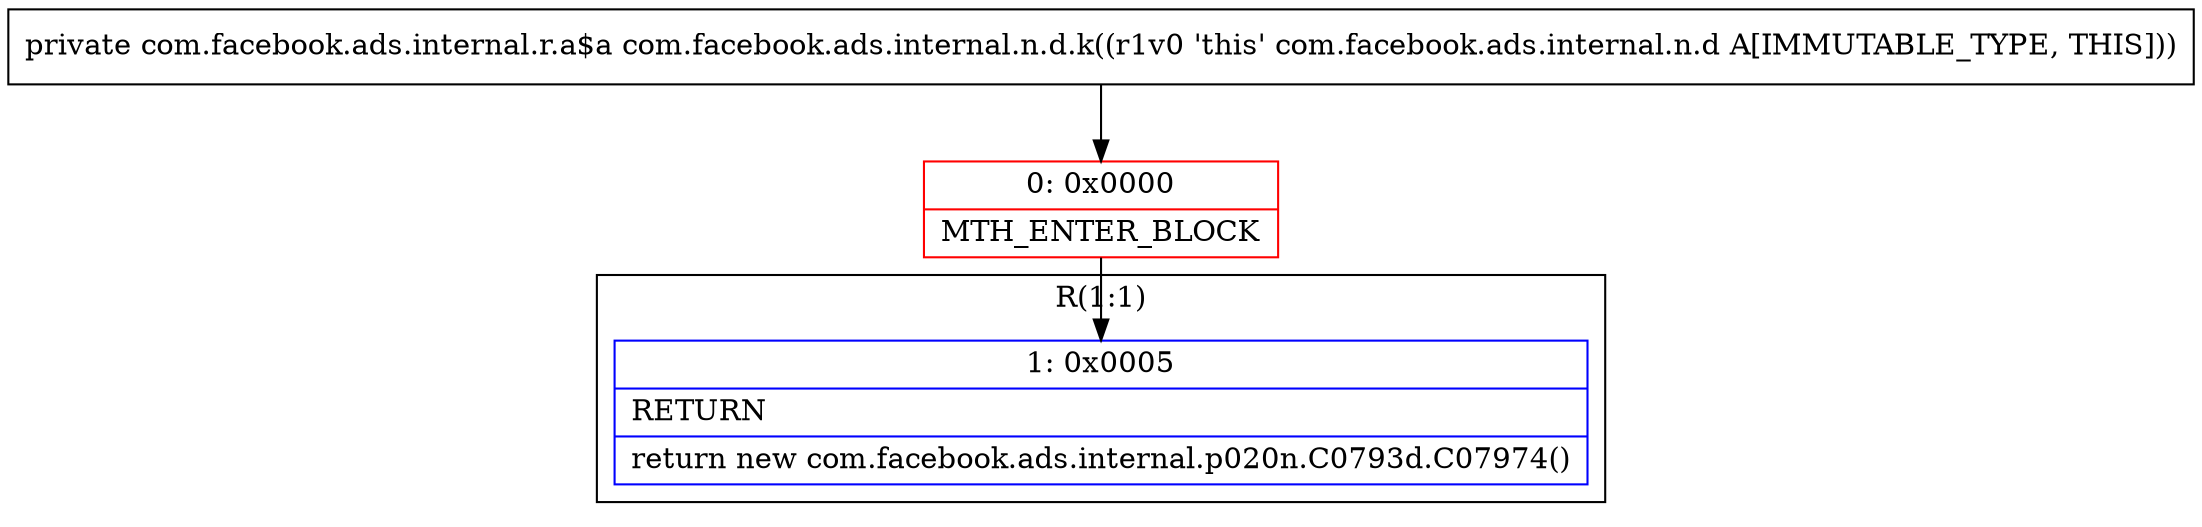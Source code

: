 digraph "CFG forcom.facebook.ads.internal.n.d.k()Lcom\/facebook\/ads\/internal\/r\/a$a;" {
subgraph cluster_Region_1217485338 {
label = "R(1:1)";
node [shape=record,color=blue];
Node_1 [shape=record,label="{1\:\ 0x0005|RETURN\l|return new com.facebook.ads.internal.p020n.C0793d.C07974()\l}"];
}
Node_0 [shape=record,color=red,label="{0\:\ 0x0000|MTH_ENTER_BLOCK\l}"];
MethodNode[shape=record,label="{private com.facebook.ads.internal.r.a$a com.facebook.ads.internal.n.d.k((r1v0 'this' com.facebook.ads.internal.n.d A[IMMUTABLE_TYPE, THIS])) }"];
MethodNode -> Node_0;
Node_0 -> Node_1;
}

